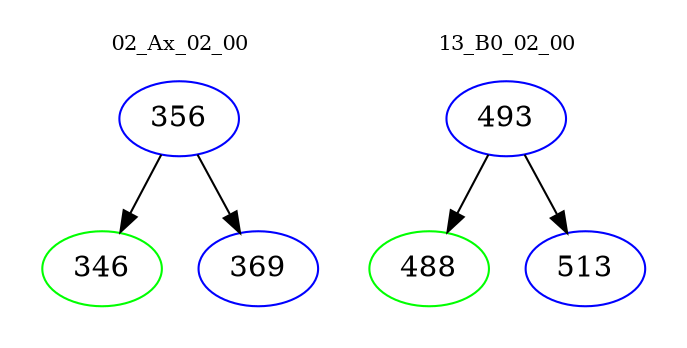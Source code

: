 digraph{
subgraph cluster_0 {
color = white
label = "02_Ax_02_00";
fontsize=10;
T0_356 [label="356", color="blue"]
T0_356 -> T0_346 [color="black"]
T0_346 [label="346", color="green"]
T0_356 -> T0_369 [color="black"]
T0_369 [label="369", color="blue"]
}
subgraph cluster_1 {
color = white
label = "13_B0_02_00";
fontsize=10;
T1_493 [label="493", color="blue"]
T1_493 -> T1_488 [color="black"]
T1_488 [label="488", color="green"]
T1_493 -> T1_513 [color="black"]
T1_513 [label="513", color="blue"]
}
}
